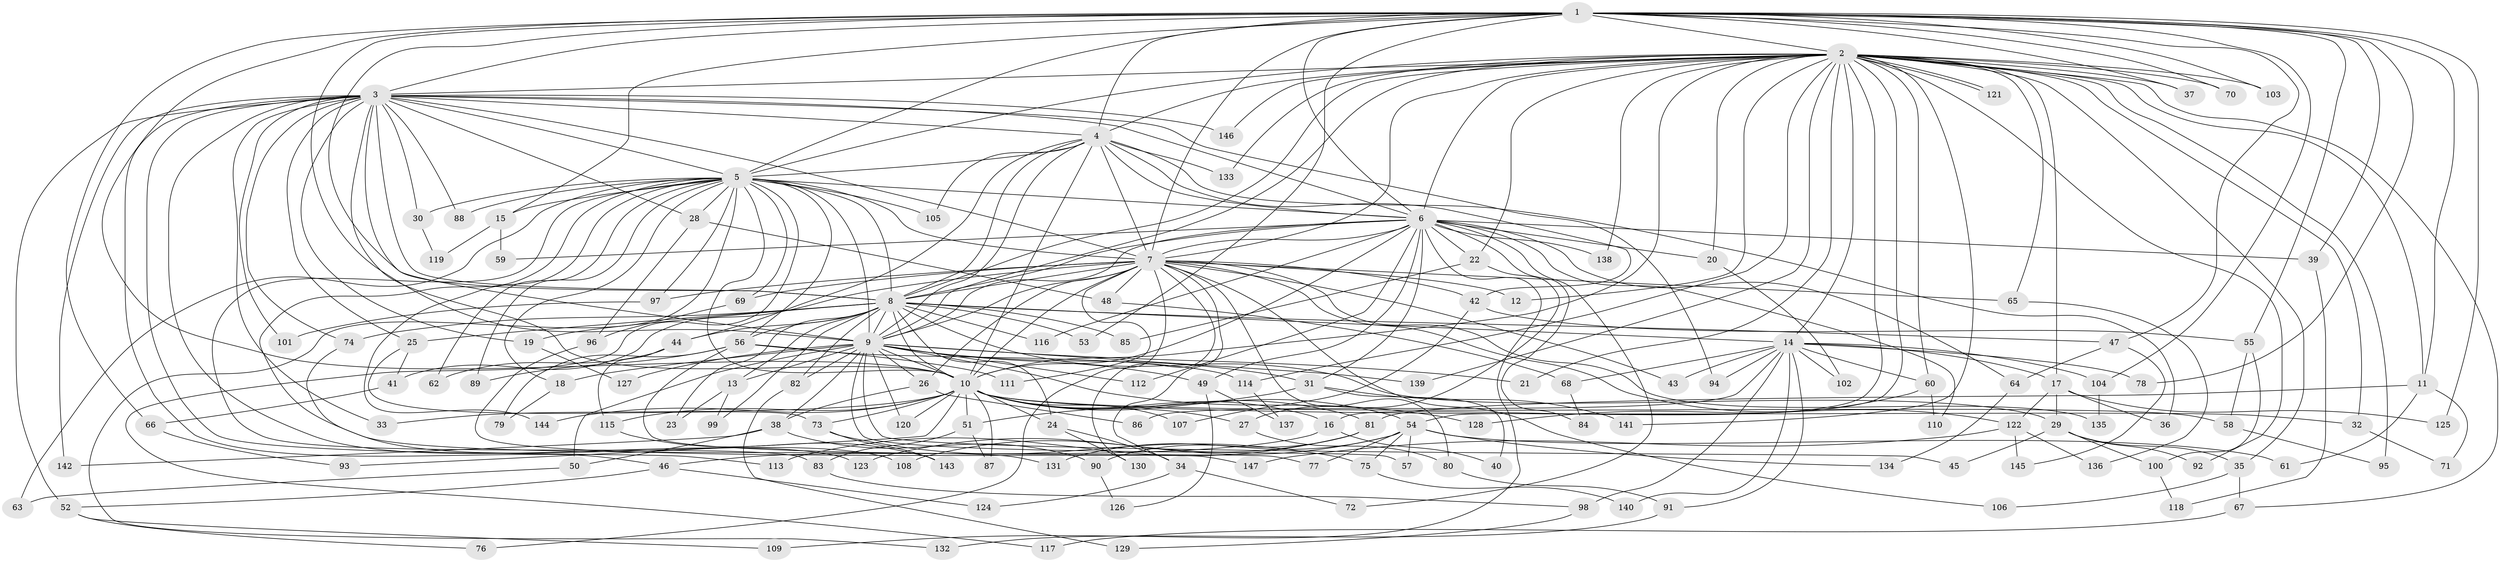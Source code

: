 // Generated by graph-tools (version 1.1) at 2025/11/02/27/25 16:11:05]
// undirected, 147 vertices, 319 edges
graph export_dot {
graph [start="1"]
  node [color=gray90,style=filled];
  1;
  2;
  3;
  4;
  5;
  6;
  7;
  8;
  9;
  10;
  11;
  12;
  13;
  14;
  15;
  16;
  17;
  18;
  19;
  20;
  21;
  22;
  23;
  24;
  25;
  26;
  27;
  28;
  29;
  30;
  31;
  32;
  33;
  34;
  35;
  36;
  37;
  38;
  39;
  40;
  41;
  42;
  43;
  44;
  45;
  46;
  47;
  48;
  49;
  50;
  51;
  52;
  53;
  54;
  55;
  56;
  57;
  58;
  59;
  60;
  61;
  62;
  63;
  64;
  65;
  66;
  67;
  68;
  69;
  70;
  71;
  72;
  73;
  74;
  75;
  76;
  77;
  78;
  79;
  80;
  81;
  82;
  83;
  84;
  85;
  86;
  87;
  88;
  89;
  90;
  91;
  92;
  93;
  94;
  95;
  96;
  97;
  98;
  99;
  100;
  101;
  102;
  103;
  104;
  105;
  106;
  107;
  108;
  109;
  110;
  111;
  112;
  113;
  114;
  115;
  116;
  117;
  118;
  119;
  120;
  121;
  122;
  123;
  124;
  125;
  126;
  127;
  128;
  129;
  130;
  131;
  132;
  133;
  134;
  135;
  136;
  137;
  138;
  139;
  140;
  141;
  142;
  143;
  144;
  145;
  146;
  147;
  1 -- 2;
  1 -- 3;
  1 -- 4;
  1 -- 5;
  1 -- 6;
  1 -- 7;
  1 -- 8;
  1 -- 9;
  1 -- 10;
  1 -- 11;
  1 -- 15;
  1 -- 37;
  1 -- 39;
  1 -- 47;
  1 -- 53;
  1 -- 55;
  1 -- 66;
  1 -- 70;
  1 -- 78;
  1 -- 103;
  1 -- 104;
  1 -- 125;
  2 -- 3;
  2 -- 4;
  2 -- 5;
  2 -- 6;
  2 -- 7;
  2 -- 8;
  2 -- 9;
  2 -- 10;
  2 -- 11;
  2 -- 12;
  2 -- 14;
  2 -- 16;
  2 -- 17;
  2 -- 20;
  2 -- 21;
  2 -- 22;
  2 -- 32;
  2 -- 35;
  2 -- 37;
  2 -- 54;
  2 -- 60;
  2 -- 65;
  2 -- 67;
  2 -- 70;
  2 -- 92;
  2 -- 95;
  2 -- 103;
  2 -- 114;
  2 -- 121;
  2 -- 121;
  2 -- 133;
  2 -- 138;
  2 -- 139;
  2 -- 141;
  2 -- 146;
  3 -- 4;
  3 -- 5;
  3 -- 6;
  3 -- 7;
  3 -- 8;
  3 -- 9;
  3 -- 10;
  3 -- 19;
  3 -- 25;
  3 -- 28;
  3 -- 30;
  3 -- 33;
  3 -- 46;
  3 -- 52;
  3 -- 74;
  3 -- 88;
  3 -- 94;
  3 -- 101;
  3 -- 113;
  3 -- 123;
  3 -- 142;
  3 -- 146;
  4 -- 5;
  4 -- 6;
  4 -- 7;
  4 -- 8;
  4 -- 9;
  4 -- 10;
  4 -- 36;
  4 -- 42;
  4 -- 44;
  4 -- 105;
  4 -- 133;
  5 -- 6;
  5 -- 7;
  5 -- 8;
  5 -- 9;
  5 -- 10;
  5 -- 15;
  5 -- 18;
  5 -- 28;
  5 -- 30;
  5 -- 56;
  5 -- 62;
  5 -- 63;
  5 -- 69;
  5 -- 83;
  5 -- 88;
  5 -- 89;
  5 -- 97;
  5 -- 105;
  5 -- 117;
  5 -- 131;
  5 -- 132;
  5 -- 144;
  6 -- 7;
  6 -- 8;
  6 -- 9;
  6 -- 10;
  6 -- 20;
  6 -- 22;
  6 -- 31;
  6 -- 39;
  6 -- 49;
  6 -- 59;
  6 -- 64;
  6 -- 72;
  6 -- 84;
  6 -- 109;
  6 -- 110;
  6 -- 112;
  6 -- 116;
  6 -- 138;
  7 -- 8;
  7 -- 9;
  7 -- 10;
  7 -- 12;
  7 -- 26;
  7 -- 34;
  7 -- 41;
  7 -- 42;
  7 -- 43;
  7 -- 48;
  7 -- 65;
  7 -- 69;
  7 -- 76;
  7 -- 80;
  7 -- 97;
  7 -- 106;
  7 -- 111;
  7 -- 122;
  7 -- 130;
  7 -- 135;
  8 -- 9;
  8 -- 10;
  8 -- 13;
  8 -- 14;
  8 -- 19;
  8 -- 23;
  8 -- 24;
  8 -- 25;
  8 -- 29;
  8 -- 44;
  8 -- 47;
  8 -- 53;
  8 -- 56;
  8 -- 74;
  8 -- 82;
  8 -- 85;
  8 -- 99;
  8 -- 116;
  9 -- 10;
  9 -- 13;
  9 -- 18;
  9 -- 21;
  9 -- 26;
  9 -- 31;
  9 -- 38;
  9 -- 45;
  9 -- 49;
  9 -- 50;
  9 -- 57;
  9 -- 82;
  9 -- 112;
  9 -- 120;
  9 -- 127;
  9 -- 128;
  9 -- 139;
  10 -- 16;
  10 -- 24;
  10 -- 27;
  10 -- 32;
  10 -- 33;
  10 -- 51;
  10 -- 54;
  10 -- 58;
  10 -- 73;
  10 -- 81;
  10 -- 87;
  10 -- 93;
  10 -- 107;
  10 -- 115;
  10 -- 120;
  10 -- 144;
  11 -- 61;
  11 -- 71;
  11 -- 81;
  13 -- 23;
  13 -- 99;
  14 -- 17;
  14 -- 43;
  14 -- 60;
  14 -- 68;
  14 -- 78;
  14 -- 86;
  14 -- 91;
  14 -- 94;
  14 -- 98;
  14 -- 102;
  14 -- 104;
  14 -- 140;
  15 -- 59;
  15 -- 119;
  16 -- 40;
  16 -- 46;
  17 -- 29;
  17 -- 36;
  17 -- 122;
  17 -- 125;
  18 -- 79;
  19 -- 127;
  20 -- 102;
  22 -- 27;
  22 -- 85;
  24 -- 34;
  24 -- 130;
  25 -- 41;
  25 -- 73;
  26 -- 38;
  26 -- 86;
  27 -- 80;
  28 -- 48;
  28 -- 96;
  29 -- 35;
  29 -- 45;
  29 -- 92;
  29 -- 100;
  30 -- 119;
  31 -- 40;
  31 -- 51;
  31 -- 141;
  32 -- 71;
  34 -- 72;
  34 -- 124;
  35 -- 67;
  35 -- 106;
  38 -- 50;
  38 -- 90;
  38 -- 142;
  39 -- 118;
  41 -- 66;
  42 -- 55;
  42 -- 107;
  44 -- 62;
  44 -- 115;
  46 -- 52;
  46 -- 124;
  47 -- 64;
  47 -- 145;
  48 -- 68;
  49 -- 126;
  49 -- 137;
  50 -- 63;
  51 -- 83;
  51 -- 87;
  52 -- 76;
  52 -- 109;
  54 -- 57;
  54 -- 61;
  54 -- 75;
  54 -- 77;
  54 -- 123;
  54 -- 131;
  54 -- 134;
  55 -- 58;
  55 -- 100;
  56 -- 77;
  56 -- 79;
  56 -- 89;
  56 -- 111;
  56 -- 114;
  58 -- 95;
  60 -- 110;
  60 -- 128;
  64 -- 134;
  65 -- 136;
  66 -- 93;
  67 -- 117;
  68 -- 84;
  69 -- 96;
  73 -- 75;
  73 -- 143;
  74 -- 108;
  75 -- 140;
  80 -- 91;
  81 -- 90;
  81 -- 108;
  81 -- 113;
  82 -- 129;
  83 -- 98;
  90 -- 126;
  91 -- 132;
  96 -- 147;
  97 -- 101;
  98 -- 129;
  100 -- 118;
  104 -- 135;
  114 -- 137;
  115 -- 143;
  122 -- 136;
  122 -- 145;
  122 -- 147;
}
